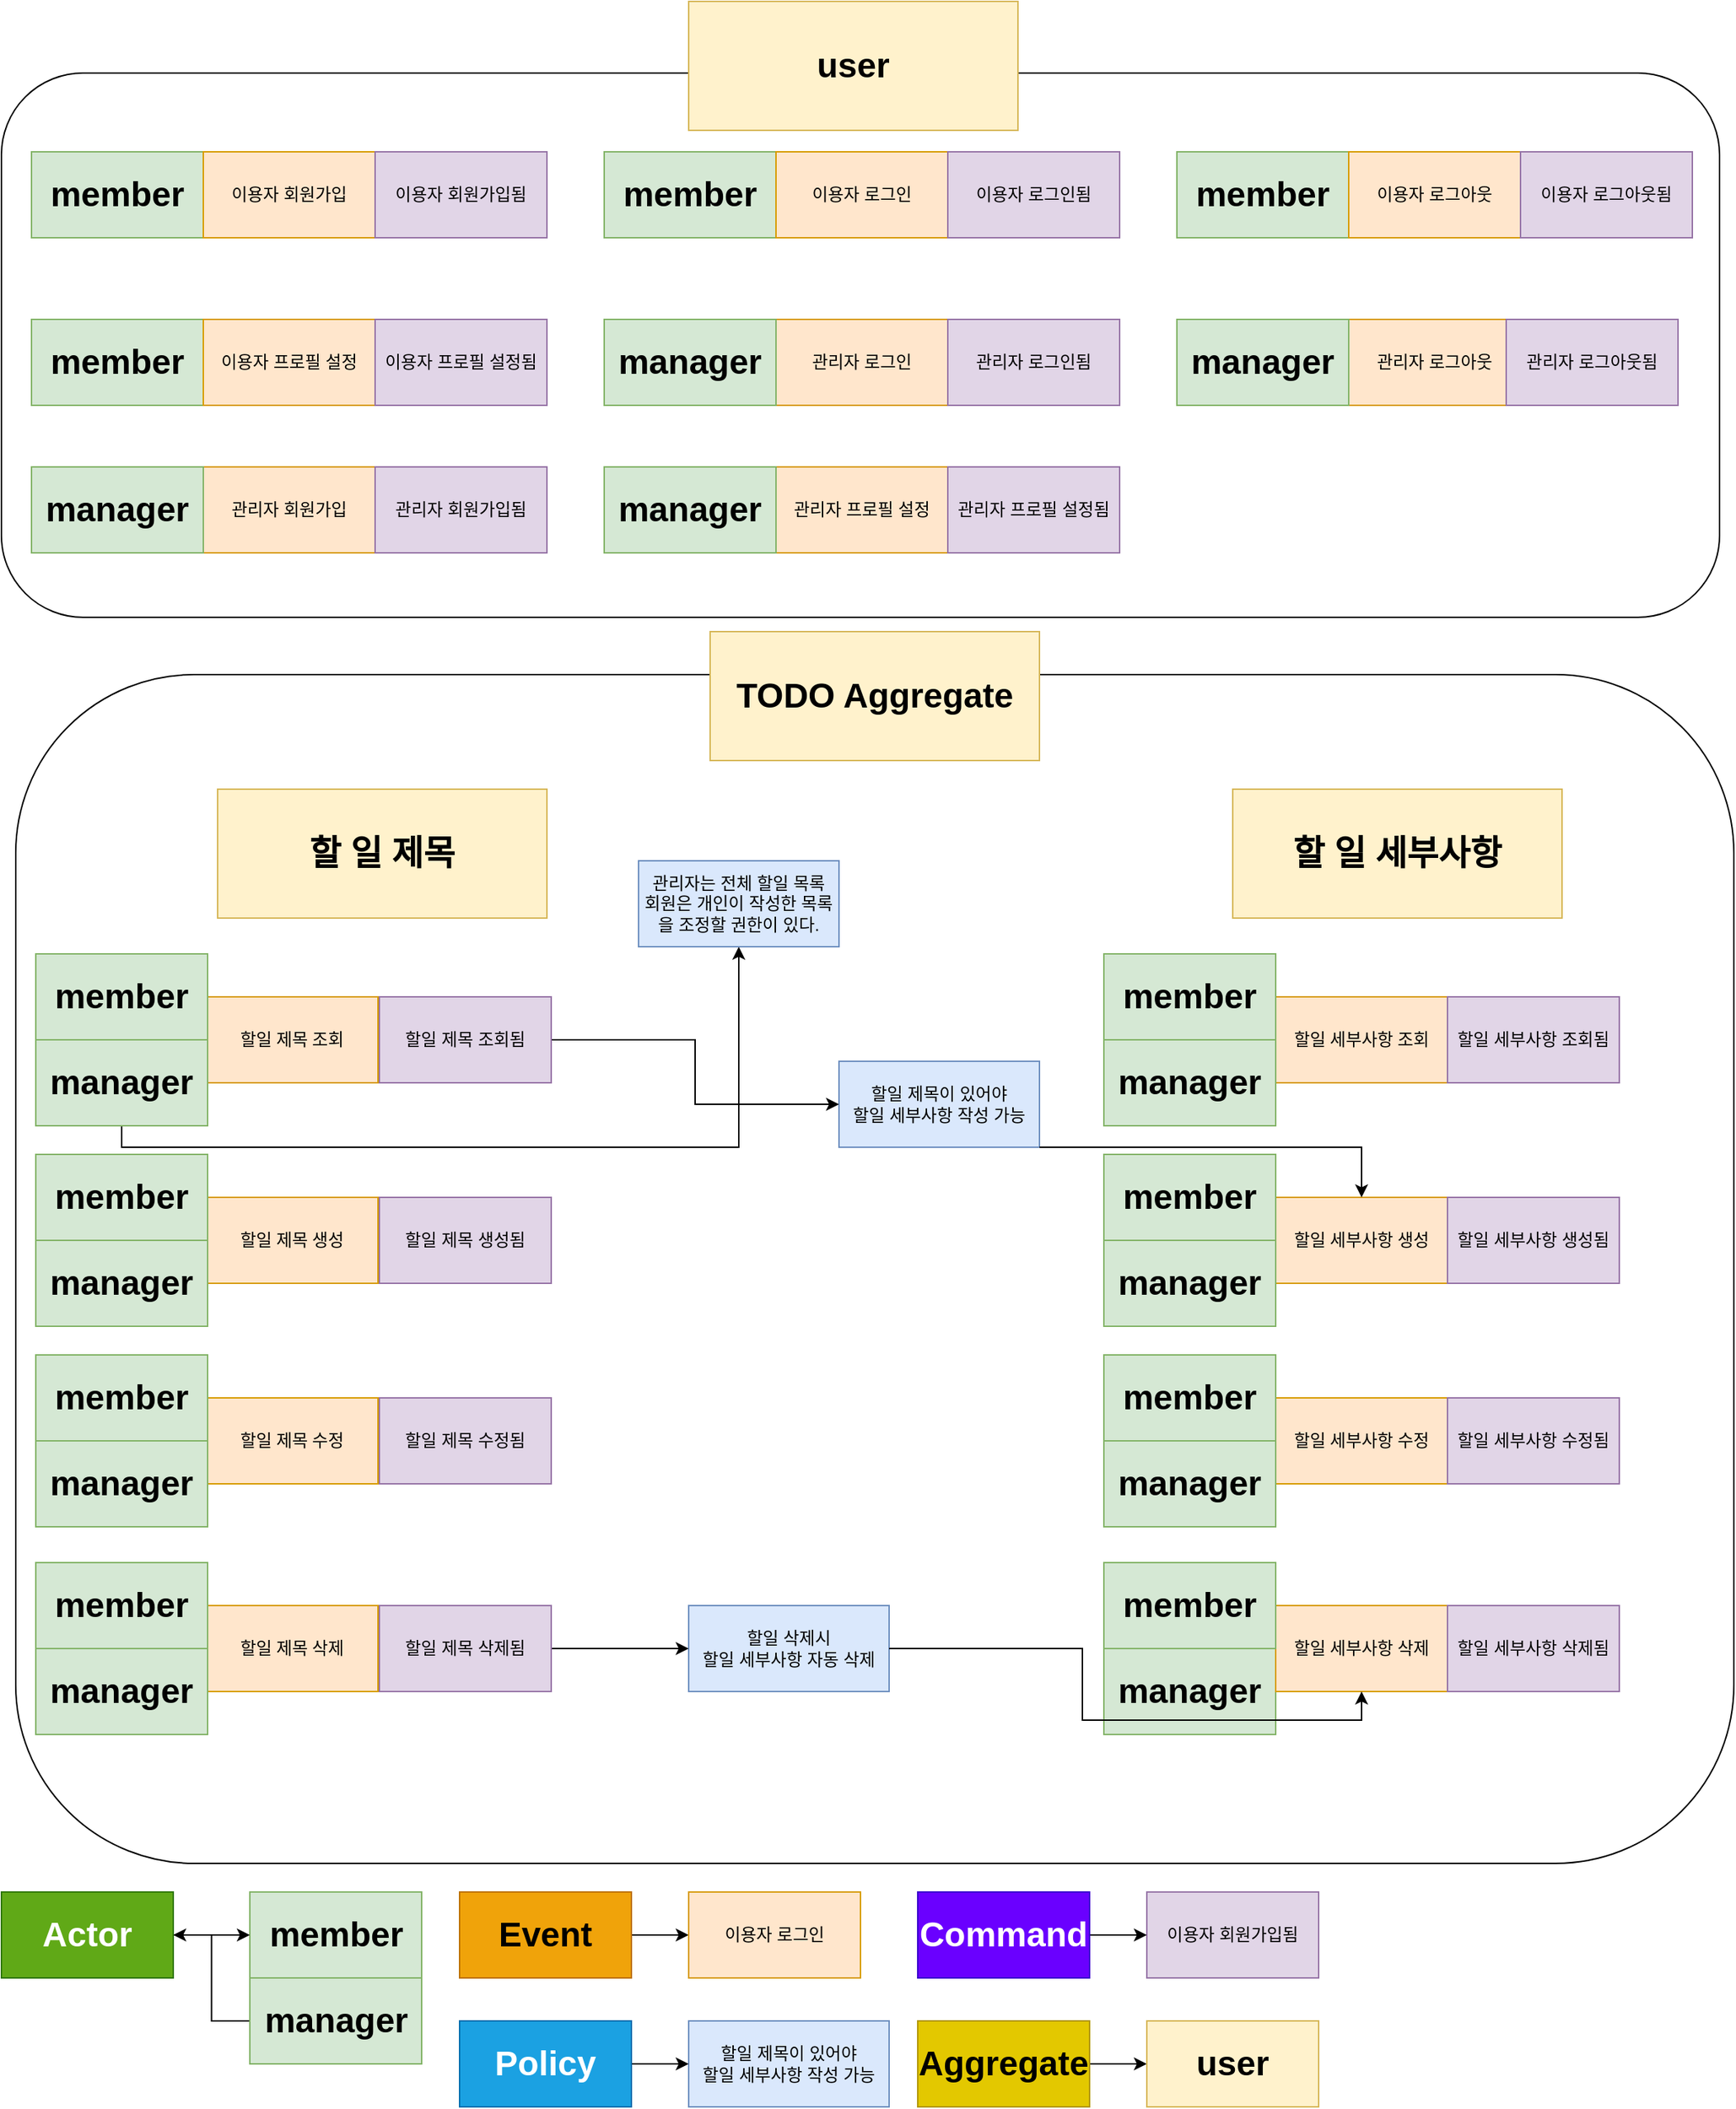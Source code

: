 <mxfile version="22.1.16" type="github">
  <diagram id="C5RBs43oDa-KdzZeNtuy" name="Page-1">
    <mxGraphModel dx="1208" dy="1627" grid="1" gridSize="10" guides="1" tooltips="1" connect="1" arrows="1" fold="1" page="1" pageScale="1" pageWidth="1169" pageHeight="827" math="0" shadow="0">
      <root>
        <mxCell id="WIyWlLk6GJQsqaUBKTNV-0" />
        <mxCell id="WIyWlLk6GJQsqaUBKTNV-1" parent="WIyWlLk6GJQsqaUBKTNV-0" />
        <mxCell id="Q-gjGeeIeIOGA0u1RUc8-88" value="" style="rounded=1;whiteSpace=wrap;html=1;" parent="WIyWlLk6GJQsqaUBKTNV-1" vertex="1">
          <mxGeometry x="10" y="-190" width="1200" height="830" as="geometry" />
        </mxCell>
        <mxCell id="Q-gjGeeIeIOGA0u1RUc8-86" value="" style="rounded=1;whiteSpace=wrap;html=1;" parent="WIyWlLk6GJQsqaUBKTNV-1" vertex="1">
          <mxGeometry y="-610" width="1200" height="380" as="geometry" />
        </mxCell>
        <mxCell id="Q-gjGeeIeIOGA0u1RUc8-0" value="&lt;h1&gt;member&lt;/h1&gt;" style="rounded=0;whiteSpace=wrap;html=1;fillColor=#d5e8d4;strokeColor=#82b366;" parent="WIyWlLk6GJQsqaUBKTNV-1" vertex="1">
          <mxGeometry x="21" y="-555" width="120" height="60" as="geometry" />
        </mxCell>
        <mxCell id="Q-gjGeeIeIOGA0u1RUc8-59" value="" style="edgeStyle=orthogonalEdgeStyle;rounded=0;orthogonalLoop=1;jettySize=auto;html=1;" parent="WIyWlLk6GJQsqaUBKTNV-1" source="Q-gjGeeIeIOGA0u1RUc8-1" target="Q-gjGeeIeIOGA0u1RUc8-56" edge="1">
          <mxGeometry relative="1" as="geometry" />
        </mxCell>
        <mxCell id="Q-gjGeeIeIOGA0u1RUc8-1" value="&lt;h1&gt;manager&lt;/h1&gt;" style="rounded=0;whiteSpace=wrap;html=1;fillColor=#d5e8d4;strokeColor=#82b366;" parent="WIyWlLk6GJQsqaUBKTNV-1" vertex="1">
          <mxGeometry x="173.5" y="720" width="120" height="60" as="geometry" />
        </mxCell>
        <mxCell id="Q-gjGeeIeIOGA0u1RUc8-4" value="이용자 회원가입" style="rounded=0;whiteSpace=wrap;html=1;fillColor=#ffe6cc;strokeColor=#d79b00;" parent="WIyWlLk6GJQsqaUBKTNV-1" vertex="1">
          <mxGeometry x="141" y="-555" width="120" height="60" as="geometry" />
        </mxCell>
        <mxCell id="Q-gjGeeIeIOGA0u1RUc8-8" value="관리자 회원가입" style="rounded=0;whiteSpace=wrap;html=1;fillColor=#ffe6cc;strokeColor=#d79b00;" parent="WIyWlLk6GJQsqaUBKTNV-1" vertex="1">
          <mxGeometry x="141" y="-335" width="120" height="60" as="geometry" />
        </mxCell>
        <mxCell id="Q-gjGeeIeIOGA0u1RUc8-12" value="할일 제목 조회" style="rounded=0;whiteSpace=wrap;html=1;fontFamily=Tahoma;fillColor=#ffe6cc;strokeColor=#d79b00;" parent="WIyWlLk6GJQsqaUBKTNV-1" vertex="1">
          <mxGeometry x="143" y="35" width="120" height="60" as="geometry" />
        </mxCell>
        <mxCell id="Q-gjGeeIeIOGA0u1RUc8-16" value="할일 세부사항 조회" style="rounded=0;whiteSpace=wrap;html=1;fontFamily=Tahoma;fillColor=#ffe6cc;strokeColor=#d79b00;" parent="WIyWlLk6GJQsqaUBKTNV-1" vertex="1">
          <mxGeometry x="890" y="35" width="120" height="60" as="geometry" />
        </mxCell>
        <mxCell id="Q-gjGeeIeIOGA0u1RUc8-20" value="할일 제목이 있어야&lt;br&gt;할일 세부사항 작성 가능" style="rounded=0;whiteSpace=wrap;html=1;fillColor=#dae8fc;strokeColor=#6c8ebf;" parent="WIyWlLk6GJQsqaUBKTNV-1" vertex="1">
          <mxGeometry x="585" y="80" width="140" height="60" as="geometry" />
        </mxCell>
        <mxCell id="Q-gjGeeIeIOGA0u1RUc8-21" value="할일 삭제시&lt;br&gt;할일 세부사항 자동 삭제" style="rounded=0;whiteSpace=wrap;html=1;fillColor=#dae8fc;strokeColor=#6c8ebf;" parent="WIyWlLk6GJQsqaUBKTNV-1" vertex="1">
          <mxGeometry x="480" y="460" width="140" height="60" as="geometry" />
        </mxCell>
        <mxCell id="Q-gjGeeIeIOGA0u1RUc8-22" value="&lt;h1&gt;user&lt;/h1&gt;" style="rounded=0;whiteSpace=wrap;html=1;fillColor=#fff2cc;strokeColor=#d6b656;" parent="WIyWlLk6GJQsqaUBKTNV-1" vertex="1">
          <mxGeometry x="480" y="-660" width="230" height="90" as="geometry" />
        </mxCell>
        <mxCell id="Q-gjGeeIeIOGA0u1RUc8-48" value="이용자 회원가입됨" style="rounded=0;whiteSpace=wrap;html=1;fillColor=#e1d5e7;strokeColor=#9673a6;" parent="WIyWlLk6GJQsqaUBKTNV-1" vertex="1">
          <mxGeometry x="261" y="-555" width="120" height="60" as="geometry" />
        </mxCell>
        <mxCell id="Q-gjGeeIeIOGA0u1RUc8-49" value="&lt;h1&gt;member&lt;/h1&gt;" style="rounded=0;whiteSpace=wrap;html=1;fillColor=#d5e8d4;strokeColor=#82b366;" parent="WIyWlLk6GJQsqaUBKTNV-1" vertex="1">
          <mxGeometry x="421" y="-555" width="120" height="60" as="geometry" />
        </mxCell>
        <mxCell id="Q-gjGeeIeIOGA0u1RUc8-50" value="이용자 로그인" style="rounded=0;whiteSpace=wrap;html=1;fillColor=#ffe6cc;strokeColor=#d79b00;" parent="WIyWlLk6GJQsqaUBKTNV-1" vertex="1">
          <mxGeometry x="541" y="-555" width="120" height="60" as="geometry" />
        </mxCell>
        <mxCell id="Q-gjGeeIeIOGA0u1RUc8-51" value="이용자 로그인됨" style="rounded=0;whiteSpace=wrap;html=1;fillColor=#e1d5e7;strokeColor=#9673a6;" parent="WIyWlLk6GJQsqaUBKTNV-1" vertex="1">
          <mxGeometry x="661" y="-555" width="120" height="60" as="geometry" />
        </mxCell>
        <mxCell id="Q-gjGeeIeIOGA0u1RUc8-52" value="&lt;h1&gt;member&lt;/h1&gt;" style="rounded=0;whiteSpace=wrap;html=1;fillColor=#d5e8d4;strokeColor=#82b366;" parent="WIyWlLk6GJQsqaUBKTNV-1" vertex="1">
          <mxGeometry x="821" y="-555" width="120" height="60" as="geometry" />
        </mxCell>
        <mxCell id="Q-gjGeeIeIOGA0u1RUc8-53" value="이용자 로그아웃" style="rounded=0;whiteSpace=wrap;html=1;fillColor=#ffe6cc;strokeColor=#d79b00;" parent="WIyWlLk6GJQsqaUBKTNV-1" vertex="1">
          <mxGeometry x="941" y="-555" width="120" height="60" as="geometry" />
        </mxCell>
        <mxCell id="Q-gjGeeIeIOGA0u1RUc8-54" value="이용자 로그아웃됨" style="rounded=0;whiteSpace=wrap;html=1;fillColor=#e1d5e7;strokeColor=#9673a6;" parent="WIyWlLk6GJQsqaUBKTNV-1" vertex="1">
          <mxGeometry x="1061" y="-555" width="120" height="60" as="geometry" />
        </mxCell>
        <mxCell id="Q-gjGeeIeIOGA0u1RUc8-55" value="&lt;h1&gt;member&lt;/h1&gt;" style="rounded=0;whiteSpace=wrap;html=1;fillColor=#d5e8d4;strokeColor=#82b366;" parent="WIyWlLk6GJQsqaUBKTNV-1" vertex="1">
          <mxGeometry x="173.5" y="660" width="120" height="60" as="geometry" />
        </mxCell>
        <mxCell id="Q-gjGeeIeIOGA0u1RUc8-58" value="" style="edgeStyle=orthogonalEdgeStyle;rounded=0;orthogonalLoop=1;jettySize=auto;html=1;" parent="WIyWlLk6GJQsqaUBKTNV-1" source="Q-gjGeeIeIOGA0u1RUc8-56" target="Q-gjGeeIeIOGA0u1RUc8-55" edge="1">
          <mxGeometry relative="1" as="geometry" />
        </mxCell>
        <mxCell id="Q-gjGeeIeIOGA0u1RUc8-56" value="&lt;h1&gt;Actor&lt;/h1&gt;" style="rounded=0;whiteSpace=wrap;html=1;fillColor=#60a917;strokeColor=#2D7600;fontColor=#ffffff;" parent="WIyWlLk6GJQsqaUBKTNV-1" vertex="1">
          <mxGeometry y="660" width="120" height="60" as="geometry" />
        </mxCell>
        <mxCell id="Q-gjGeeIeIOGA0u1RUc8-62" value="" style="edgeStyle=orthogonalEdgeStyle;rounded=0;orthogonalLoop=1;jettySize=auto;html=1;" parent="WIyWlLk6GJQsqaUBKTNV-1" source="Q-gjGeeIeIOGA0u1RUc8-60" target="Q-gjGeeIeIOGA0u1RUc8-61" edge="1">
          <mxGeometry relative="1" as="geometry" />
        </mxCell>
        <mxCell id="Q-gjGeeIeIOGA0u1RUc8-60" value="&lt;h1&gt;Event&lt;/h1&gt;" style="rounded=0;whiteSpace=wrap;html=1;fillColor=#f0a30a;strokeColor=#BD7000;fontColor=#000000;" parent="WIyWlLk6GJQsqaUBKTNV-1" vertex="1">
          <mxGeometry x="320" y="660" width="120" height="60" as="geometry" />
        </mxCell>
        <mxCell id="Q-gjGeeIeIOGA0u1RUc8-61" value="이용자 로그인" style="rounded=0;whiteSpace=wrap;html=1;fillColor=#ffe6cc;strokeColor=#d79b00;" parent="WIyWlLk6GJQsqaUBKTNV-1" vertex="1">
          <mxGeometry x="480" y="660" width="120" height="60" as="geometry" />
        </mxCell>
        <mxCell id="Q-gjGeeIeIOGA0u1RUc8-63" value="할일 제목이 있어야&lt;br&gt;할일 세부사항 작성 가능" style="rounded=0;whiteSpace=wrap;html=1;fillColor=#dae8fc;strokeColor=#6c8ebf;" parent="WIyWlLk6GJQsqaUBKTNV-1" vertex="1">
          <mxGeometry x="480" y="750" width="140" height="60" as="geometry" />
        </mxCell>
        <mxCell id="Q-gjGeeIeIOGA0u1RUc8-65" value="" style="edgeStyle=orthogonalEdgeStyle;rounded=0;orthogonalLoop=1;jettySize=auto;html=1;" parent="WIyWlLk6GJQsqaUBKTNV-1" source="Q-gjGeeIeIOGA0u1RUc8-64" target="Q-gjGeeIeIOGA0u1RUc8-63" edge="1">
          <mxGeometry relative="1" as="geometry" />
        </mxCell>
        <mxCell id="Q-gjGeeIeIOGA0u1RUc8-64" value="&lt;h1&gt;Policy&lt;/h1&gt;" style="rounded=0;whiteSpace=wrap;html=1;fillColor=#1ba1e2;strokeColor=#006EAF;fontColor=#ffffff;" parent="WIyWlLk6GJQsqaUBKTNV-1" vertex="1">
          <mxGeometry x="320" y="750" width="120" height="60" as="geometry" />
        </mxCell>
        <mxCell id="Q-gjGeeIeIOGA0u1RUc8-66" value="이용자 회원가입됨" style="rounded=0;whiteSpace=wrap;html=1;fillColor=#e1d5e7;strokeColor=#9673a6;" parent="WIyWlLk6GJQsqaUBKTNV-1" vertex="1">
          <mxGeometry x="800" y="660" width="120" height="60" as="geometry" />
        </mxCell>
        <mxCell id="Q-gjGeeIeIOGA0u1RUc8-68" value="" style="edgeStyle=orthogonalEdgeStyle;rounded=0;orthogonalLoop=1;jettySize=auto;html=1;" parent="WIyWlLk6GJQsqaUBKTNV-1" source="Q-gjGeeIeIOGA0u1RUc8-67" target="Q-gjGeeIeIOGA0u1RUc8-66" edge="1">
          <mxGeometry relative="1" as="geometry" />
        </mxCell>
        <mxCell id="Q-gjGeeIeIOGA0u1RUc8-67" value="&lt;h1&gt;Command&lt;/h1&gt;" style="rounded=0;whiteSpace=wrap;html=1;fillColor=#6a00ff;strokeColor=#3700CC;fontColor=#ffffff;" parent="WIyWlLk6GJQsqaUBKTNV-1" vertex="1">
          <mxGeometry x="640" y="660" width="120" height="60" as="geometry" />
        </mxCell>
        <mxCell id="Q-gjGeeIeIOGA0u1RUc8-71" value="" style="edgeStyle=orthogonalEdgeStyle;rounded=0;orthogonalLoop=1;jettySize=auto;html=1;" parent="WIyWlLk6GJQsqaUBKTNV-1" source="Q-gjGeeIeIOGA0u1RUc8-69" target="Q-gjGeeIeIOGA0u1RUc8-70" edge="1">
          <mxGeometry relative="1" as="geometry" />
        </mxCell>
        <mxCell id="Q-gjGeeIeIOGA0u1RUc8-69" value="&lt;h1&gt;Aggregate&lt;/h1&gt;" style="rounded=0;whiteSpace=wrap;html=1;fillColor=#e3c800;strokeColor=#B09500;fontColor=#000000;" parent="WIyWlLk6GJQsqaUBKTNV-1" vertex="1">
          <mxGeometry x="640" y="750" width="120" height="60" as="geometry" />
        </mxCell>
        <mxCell id="Q-gjGeeIeIOGA0u1RUc8-70" value="&lt;h1&gt;user&lt;/h1&gt;" style="rounded=0;whiteSpace=wrap;html=1;fillColor=#fff2cc;strokeColor=#d6b656;" parent="WIyWlLk6GJQsqaUBKTNV-1" vertex="1">
          <mxGeometry x="800" y="750" width="120" height="60" as="geometry" />
        </mxCell>
        <mxCell id="Q-gjGeeIeIOGA0u1RUc8-72" value="&lt;h1&gt;manager&lt;/h1&gt;" style="rounded=0;whiteSpace=wrap;html=1;fillColor=#d5e8d4;strokeColor=#82b366;" parent="WIyWlLk6GJQsqaUBKTNV-1" vertex="1">
          <mxGeometry x="21" y="-335" width="120" height="60" as="geometry" />
        </mxCell>
        <mxCell id="Q-gjGeeIeIOGA0u1RUc8-73" value="관리자 회원가입됨" style="rounded=0;whiteSpace=wrap;html=1;fillColor=#e1d5e7;strokeColor=#9673a6;" parent="WIyWlLk6GJQsqaUBKTNV-1" vertex="1">
          <mxGeometry x="261" y="-335" width="120" height="60" as="geometry" />
        </mxCell>
        <mxCell id="Q-gjGeeIeIOGA0u1RUc8-74" value="관리자 로그인" style="rounded=0;whiteSpace=wrap;html=1;fillColor=#ffe6cc;strokeColor=#d79b00;" parent="WIyWlLk6GJQsqaUBKTNV-1" vertex="1">
          <mxGeometry x="541" y="-438" width="120" height="60" as="geometry" />
        </mxCell>
        <mxCell id="Q-gjGeeIeIOGA0u1RUc8-75" value="&lt;h1&gt;manager&lt;/h1&gt;" style="rounded=0;whiteSpace=wrap;html=1;fillColor=#d5e8d4;strokeColor=#82b366;" parent="WIyWlLk6GJQsqaUBKTNV-1" vertex="1">
          <mxGeometry x="421" y="-438" width="120" height="60" as="geometry" />
        </mxCell>
        <mxCell id="Q-gjGeeIeIOGA0u1RUc8-76" value="관리자 로그인됨" style="rounded=0;whiteSpace=wrap;html=1;fillColor=#e1d5e7;strokeColor=#9673a6;" parent="WIyWlLk6GJQsqaUBKTNV-1" vertex="1">
          <mxGeometry x="661" y="-438" width="120" height="60" as="geometry" />
        </mxCell>
        <mxCell id="Q-gjGeeIeIOGA0u1RUc8-77" value="관리자 로그아웃" style="rounded=0;whiteSpace=wrap;html=1;fillColor=#ffe6cc;strokeColor=#d79b00;" parent="WIyWlLk6GJQsqaUBKTNV-1" vertex="1">
          <mxGeometry x="941" y="-438" width="120" height="60" as="geometry" />
        </mxCell>
        <mxCell id="Q-gjGeeIeIOGA0u1RUc8-78" value="&lt;h1&gt;manager&lt;/h1&gt;" style="rounded=0;whiteSpace=wrap;html=1;fillColor=#d5e8d4;strokeColor=#82b366;" parent="WIyWlLk6GJQsqaUBKTNV-1" vertex="1">
          <mxGeometry x="821" y="-438" width="120" height="60" as="geometry" />
        </mxCell>
        <mxCell id="Q-gjGeeIeIOGA0u1RUc8-79" value="관리자 로그아웃됨" style="rounded=0;whiteSpace=wrap;html=1;fillColor=#e1d5e7;strokeColor=#9673a6;" parent="WIyWlLk6GJQsqaUBKTNV-1" vertex="1">
          <mxGeometry x="1051" y="-438" width="120" height="60" as="geometry" />
        </mxCell>
        <mxCell id="Q-gjGeeIeIOGA0u1RUc8-80" value="&lt;h1&gt;member&lt;/h1&gt;" style="rounded=0;whiteSpace=wrap;html=1;fillColor=#d5e8d4;strokeColor=#82b366;" parent="WIyWlLk6GJQsqaUBKTNV-1" vertex="1">
          <mxGeometry x="21" y="-438" width="120" height="60" as="geometry" />
        </mxCell>
        <mxCell id="Q-gjGeeIeIOGA0u1RUc8-81" value="이용자 프로필 설정" style="rounded=0;whiteSpace=wrap;html=1;fillColor=#ffe6cc;strokeColor=#d79b00;" parent="WIyWlLk6GJQsqaUBKTNV-1" vertex="1">
          <mxGeometry x="141" y="-438" width="120" height="60" as="geometry" />
        </mxCell>
        <mxCell id="Q-gjGeeIeIOGA0u1RUc8-82" value="이용자 프로필 설정됨" style="rounded=0;whiteSpace=wrap;html=1;fillColor=#e1d5e7;strokeColor=#9673a6;" parent="WIyWlLk6GJQsqaUBKTNV-1" vertex="1">
          <mxGeometry x="261" y="-438" width="120" height="60" as="geometry" />
        </mxCell>
        <mxCell id="Q-gjGeeIeIOGA0u1RUc8-83" value="관리자 프로필 설정" style="rounded=0;whiteSpace=wrap;html=1;fillColor=#ffe6cc;strokeColor=#d79b00;" parent="WIyWlLk6GJQsqaUBKTNV-1" vertex="1">
          <mxGeometry x="541" y="-335" width="120" height="60" as="geometry" />
        </mxCell>
        <mxCell id="Q-gjGeeIeIOGA0u1RUc8-84" value="&lt;h1&gt;manager&lt;/h1&gt;" style="rounded=0;whiteSpace=wrap;html=1;fillColor=#d5e8d4;strokeColor=#82b366;" parent="WIyWlLk6GJQsqaUBKTNV-1" vertex="1">
          <mxGeometry x="421" y="-335" width="120" height="60" as="geometry" />
        </mxCell>
        <mxCell id="Q-gjGeeIeIOGA0u1RUc8-85" value="관리자 프로필 설정됨" style="rounded=0;whiteSpace=wrap;html=1;fillColor=#e1d5e7;strokeColor=#9673a6;" parent="WIyWlLk6GJQsqaUBKTNV-1" vertex="1">
          <mxGeometry x="661" y="-335" width="120" height="60" as="geometry" />
        </mxCell>
        <mxCell id="Q-gjGeeIeIOGA0u1RUc8-87" value="&lt;h1 style=&quot;border-color: var(--border-color);&quot;&gt;TODO Aggregate&lt;/h1&gt;" style="rounded=0;whiteSpace=wrap;html=1;fillColor=#fff2cc;strokeColor=#d6b656;" parent="WIyWlLk6GJQsqaUBKTNV-1" vertex="1">
          <mxGeometry x="495" y="-220" width="230" height="90" as="geometry" />
        </mxCell>
        <mxCell id="Q-gjGeeIeIOGA0u1RUc8-89" value="&lt;h1 style=&quot;border-color: var(--border-color);&quot;&gt;할 일 제목&lt;/h1&gt;" style="rounded=0;whiteSpace=wrap;html=1;fillColor=#fff2cc;strokeColor=#d6b656;" parent="WIyWlLk6GJQsqaUBKTNV-1" vertex="1">
          <mxGeometry x="151" y="-110" width="230" height="90" as="geometry" />
        </mxCell>
        <mxCell id="Q-gjGeeIeIOGA0u1RUc8-90" value="&lt;h1 style=&quot;border-color: var(--border-color);&quot;&gt;할 일 세부사항&lt;/h1&gt;" style="rounded=0;whiteSpace=wrap;html=1;fillColor=#fff2cc;strokeColor=#d6b656;" parent="WIyWlLk6GJQsqaUBKTNV-1" vertex="1">
          <mxGeometry x="860" y="-110" width="230" height="90" as="geometry" />
        </mxCell>
        <mxCell id="Nh4K_ZSAPmaA92jvr4Qg-22" style="edgeStyle=orthogonalEdgeStyle;rounded=0;orthogonalLoop=1;jettySize=auto;html=1;entryX=0.5;entryY=1;entryDx=0;entryDy=0;" edge="1" parent="WIyWlLk6GJQsqaUBKTNV-1" source="Q-gjGeeIeIOGA0u1RUc8-91" target="Nh4K_ZSAPmaA92jvr4Qg-1">
          <mxGeometry relative="1" as="geometry">
            <Array as="points">
              <mxPoint x="84" y="140" />
              <mxPoint x="515" y="140" />
            </Array>
          </mxGeometry>
        </mxCell>
        <mxCell id="Q-gjGeeIeIOGA0u1RUc8-91" value="&lt;h1&gt;manager&lt;/h1&gt;" style="rounded=0;whiteSpace=wrap;html=1;fillColor=#d5e8d4;strokeColor=#82b366;" parent="WIyWlLk6GJQsqaUBKTNV-1" vertex="1">
          <mxGeometry x="24" y="65" width="120" height="60" as="geometry" />
        </mxCell>
        <mxCell id="Q-gjGeeIeIOGA0u1RUc8-92" value="&lt;h1&gt;member&lt;/h1&gt;" style="rounded=0;whiteSpace=wrap;html=1;fillColor=#d5e8d4;strokeColor=#82b366;" parent="WIyWlLk6GJQsqaUBKTNV-1" vertex="1">
          <mxGeometry x="24" y="5" width="120" height="60" as="geometry" />
        </mxCell>
        <mxCell id="Nh4K_ZSAPmaA92jvr4Qg-19" style="edgeStyle=orthogonalEdgeStyle;rounded=0;orthogonalLoop=1;jettySize=auto;html=1;" edge="1" parent="WIyWlLk6GJQsqaUBKTNV-1" source="Q-gjGeeIeIOGA0u1RUc8-93" target="Q-gjGeeIeIOGA0u1RUc8-20">
          <mxGeometry relative="1" as="geometry" />
        </mxCell>
        <mxCell id="Q-gjGeeIeIOGA0u1RUc8-93" value="할일 제목 조회됨" style="rounded=0;whiteSpace=wrap;html=1;fillColor=#e1d5e7;strokeColor=#9673a6;" parent="WIyWlLk6GJQsqaUBKTNV-1" vertex="1">
          <mxGeometry x="264" y="35" width="120" height="60" as="geometry" />
        </mxCell>
        <mxCell id="Q-gjGeeIeIOGA0u1RUc8-94" value="할일 제목 생성" style="rounded=0;whiteSpace=wrap;html=1;fontFamily=Tahoma;fillColor=#ffe6cc;strokeColor=#d79b00;" parent="WIyWlLk6GJQsqaUBKTNV-1" vertex="1">
          <mxGeometry x="143" y="175" width="120" height="60" as="geometry" />
        </mxCell>
        <mxCell id="Q-gjGeeIeIOGA0u1RUc8-95" value="&lt;h1&gt;manager&lt;/h1&gt;" style="rounded=0;whiteSpace=wrap;html=1;fillColor=#d5e8d4;strokeColor=#82b366;" parent="WIyWlLk6GJQsqaUBKTNV-1" vertex="1">
          <mxGeometry x="24" y="205" width="120" height="60" as="geometry" />
        </mxCell>
        <mxCell id="Q-gjGeeIeIOGA0u1RUc8-96" value="&lt;h1&gt;member&lt;/h1&gt;" style="rounded=0;whiteSpace=wrap;html=1;fillColor=#d5e8d4;strokeColor=#82b366;" parent="WIyWlLk6GJQsqaUBKTNV-1" vertex="1">
          <mxGeometry x="24" y="145" width="120" height="60" as="geometry" />
        </mxCell>
        <mxCell id="Q-gjGeeIeIOGA0u1RUc8-97" value="할일 제목 생성됨" style="rounded=0;whiteSpace=wrap;html=1;fillColor=#e1d5e7;strokeColor=#9673a6;" parent="WIyWlLk6GJQsqaUBKTNV-1" vertex="1">
          <mxGeometry x="264" y="175" width="120" height="60" as="geometry" />
        </mxCell>
        <mxCell id="Q-gjGeeIeIOGA0u1RUc8-98" value="할일 제목 수정" style="rounded=0;whiteSpace=wrap;html=1;fontFamily=Tahoma;fillColor=#ffe6cc;strokeColor=#d79b00;" parent="WIyWlLk6GJQsqaUBKTNV-1" vertex="1">
          <mxGeometry x="143" y="315" width="120" height="60" as="geometry" />
        </mxCell>
        <mxCell id="Q-gjGeeIeIOGA0u1RUc8-99" value="&lt;h1&gt;manager&lt;/h1&gt;" style="rounded=0;whiteSpace=wrap;html=1;fillColor=#d5e8d4;strokeColor=#82b366;" parent="WIyWlLk6GJQsqaUBKTNV-1" vertex="1">
          <mxGeometry x="24" y="345" width="120" height="60" as="geometry" />
        </mxCell>
        <mxCell id="Q-gjGeeIeIOGA0u1RUc8-100" value="&lt;h1&gt;member&lt;/h1&gt;" style="rounded=0;whiteSpace=wrap;html=1;fillColor=#d5e8d4;strokeColor=#82b366;" parent="WIyWlLk6GJQsqaUBKTNV-1" vertex="1">
          <mxGeometry x="24" y="285" width="120" height="60" as="geometry" />
        </mxCell>
        <mxCell id="Q-gjGeeIeIOGA0u1RUc8-101" value="할일 제목 수정됨" style="rounded=0;whiteSpace=wrap;html=1;fillColor=#e1d5e7;strokeColor=#9673a6;" parent="WIyWlLk6GJQsqaUBKTNV-1" vertex="1">
          <mxGeometry x="264" y="315" width="120" height="60" as="geometry" />
        </mxCell>
        <mxCell id="Q-gjGeeIeIOGA0u1RUc8-102" value="할일 제목 삭제" style="rounded=0;whiteSpace=wrap;html=1;fontFamily=Tahoma;fillColor=#ffe6cc;strokeColor=#d79b00;" parent="WIyWlLk6GJQsqaUBKTNV-1" vertex="1">
          <mxGeometry x="143" y="460" width="120" height="60" as="geometry" />
        </mxCell>
        <mxCell id="Q-gjGeeIeIOGA0u1RUc8-103" value="&lt;h1&gt;manager&lt;/h1&gt;" style="rounded=0;whiteSpace=wrap;html=1;fillColor=#d5e8d4;strokeColor=#82b366;" parent="WIyWlLk6GJQsqaUBKTNV-1" vertex="1">
          <mxGeometry x="24" y="490" width="120" height="60" as="geometry" />
        </mxCell>
        <mxCell id="Q-gjGeeIeIOGA0u1RUc8-104" value="&lt;h1&gt;member&lt;/h1&gt;" style="rounded=0;whiteSpace=wrap;html=1;fillColor=#d5e8d4;strokeColor=#82b366;" parent="WIyWlLk6GJQsqaUBKTNV-1" vertex="1">
          <mxGeometry x="24" y="430" width="120" height="60" as="geometry" />
        </mxCell>
        <mxCell id="Nh4K_ZSAPmaA92jvr4Qg-17" value="" style="edgeStyle=orthogonalEdgeStyle;rounded=0;orthogonalLoop=1;jettySize=auto;html=1;" edge="1" parent="WIyWlLk6GJQsqaUBKTNV-1" source="Q-gjGeeIeIOGA0u1RUc8-105" target="Q-gjGeeIeIOGA0u1RUc8-21">
          <mxGeometry relative="1" as="geometry" />
        </mxCell>
        <mxCell id="Q-gjGeeIeIOGA0u1RUc8-105" value="할일 제목 삭제됨" style="rounded=0;whiteSpace=wrap;html=1;fillColor=#e1d5e7;strokeColor=#9673a6;" parent="WIyWlLk6GJQsqaUBKTNV-1" vertex="1">
          <mxGeometry x="264" y="460" width="120" height="60" as="geometry" />
        </mxCell>
        <mxCell id="Nh4K_ZSAPmaA92jvr4Qg-1" value="관리자는 전체 할일 목록&lt;br&gt;회원은 개인이 작성한 목록을 조정할 권한이 있다." style="rounded=0;whiteSpace=wrap;html=1;fillColor=#dae8fc;strokeColor=#6c8ebf;" vertex="1" parent="WIyWlLk6GJQsqaUBKTNV-1">
          <mxGeometry x="445" y="-60" width="140" height="60" as="geometry" />
        </mxCell>
        <mxCell id="Nh4K_ZSAPmaA92jvr4Qg-2" value="&lt;h1&gt;manager&lt;/h1&gt;" style="rounded=0;whiteSpace=wrap;html=1;fillColor=#d5e8d4;strokeColor=#82b366;" vertex="1" parent="WIyWlLk6GJQsqaUBKTNV-1">
          <mxGeometry x="770" y="65" width="120" height="60" as="geometry" />
        </mxCell>
        <mxCell id="Nh4K_ZSAPmaA92jvr4Qg-3" value="&lt;h1&gt;member&lt;/h1&gt;" style="rounded=0;whiteSpace=wrap;html=1;fillColor=#d5e8d4;strokeColor=#82b366;" vertex="1" parent="WIyWlLk6GJQsqaUBKTNV-1">
          <mxGeometry x="770" y="5" width="120" height="60" as="geometry" />
        </mxCell>
        <mxCell id="Nh4K_ZSAPmaA92jvr4Qg-4" value="할일 세부사항 조회됨" style="rounded=0;whiteSpace=wrap;html=1;fillColor=#e1d5e7;strokeColor=#9673a6;" vertex="1" parent="WIyWlLk6GJQsqaUBKTNV-1">
          <mxGeometry x="1010" y="35" width="120" height="60" as="geometry" />
        </mxCell>
        <mxCell id="Nh4K_ZSAPmaA92jvr4Qg-5" value="할일 세부사항 생성" style="rounded=0;whiteSpace=wrap;html=1;fontFamily=Tahoma;fillColor=#ffe6cc;strokeColor=#d79b00;" vertex="1" parent="WIyWlLk6GJQsqaUBKTNV-1">
          <mxGeometry x="890" y="175" width="120" height="60" as="geometry" />
        </mxCell>
        <mxCell id="Nh4K_ZSAPmaA92jvr4Qg-6" value="&lt;h1&gt;manager&lt;/h1&gt;" style="rounded=0;whiteSpace=wrap;html=1;fillColor=#d5e8d4;strokeColor=#82b366;" vertex="1" parent="WIyWlLk6GJQsqaUBKTNV-1">
          <mxGeometry x="770" y="205" width="120" height="60" as="geometry" />
        </mxCell>
        <mxCell id="Nh4K_ZSAPmaA92jvr4Qg-7" value="&lt;h1&gt;member&lt;/h1&gt;" style="rounded=0;whiteSpace=wrap;html=1;fillColor=#d5e8d4;strokeColor=#82b366;" vertex="1" parent="WIyWlLk6GJQsqaUBKTNV-1">
          <mxGeometry x="770" y="145" width="120" height="60" as="geometry" />
        </mxCell>
        <mxCell id="Nh4K_ZSAPmaA92jvr4Qg-8" value="할일 세부사항 생성됨" style="rounded=0;whiteSpace=wrap;html=1;fillColor=#e1d5e7;strokeColor=#9673a6;" vertex="1" parent="WIyWlLk6GJQsqaUBKTNV-1">
          <mxGeometry x="1010" y="175" width="120" height="60" as="geometry" />
        </mxCell>
        <mxCell id="Nh4K_ZSAPmaA92jvr4Qg-9" value="할일 세부사항 수정" style="rounded=0;whiteSpace=wrap;html=1;fontFamily=Tahoma;fillColor=#ffe6cc;strokeColor=#d79b00;" vertex="1" parent="WIyWlLk6GJQsqaUBKTNV-1">
          <mxGeometry x="890" y="315" width="120" height="60" as="geometry" />
        </mxCell>
        <mxCell id="Nh4K_ZSAPmaA92jvr4Qg-10" value="&lt;h1&gt;manager&lt;/h1&gt;" style="rounded=0;whiteSpace=wrap;html=1;fillColor=#d5e8d4;strokeColor=#82b366;" vertex="1" parent="WIyWlLk6GJQsqaUBKTNV-1">
          <mxGeometry x="770" y="345" width="120" height="60" as="geometry" />
        </mxCell>
        <mxCell id="Nh4K_ZSAPmaA92jvr4Qg-14" value="&lt;h1&gt;manager&lt;/h1&gt;" style="rounded=0;whiteSpace=wrap;html=1;fillColor=#d5e8d4;strokeColor=#82b366;" vertex="1" parent="WIyWlLk6GJQsqaUBKTNV-1">
          <mxGeometry x="770" y="490" width="120" height="60" as="geometry" />
        </mxCell>
        <mxCell id="Nh4K_ZSAPmaA92jvr4Qg-11" value="&lt;h1&gt;member&lt;/h1&gt;" style="rounded=0;whiteSpace=wrap;html=1;fillColor=#d5e8d4;strokeColor=#82b366;" vertex="1" parent="WIyWlLk6GJQsqaUBKTNV-1">
          <mxGeometry x="770" y="285" width="120" height="60" as="geometry" />
        </mxCell>
        <mxCell id="Nh4K_ZSAPmaA92jvr4Qg-12" value="할일 세부사항 수정됨" style="rounded=0;whiteSpace=wrap;html=1;fillColor=#e1d5e7;strokeColor=#9673a6;" vertex="1" parent="WIyWlLk6GJQsqaUBKTNV-1">
          <mxGeometry x="1010" y="315" width="120" height="60" as="geometry" />
        </mxCell>
        <mxCell id="Nh4K_ZSAPmaA92jvr4Qg-13" value="할일 세부사항 삭제" style="rounded=0;whiteSpace=wrap;html=1;fontFamily=Tahoma;fillColor=#ffe6cc;strokeColor=#d79b00;" vertex="1" parent="WIyWlLk6GJQsqaUBKTNV-1">
          <mxGeometry x="890" y="460" width="120" height="60" as="geometry" />
        </mxCell>
        <mxCell id="Nh4K_ZSAPmaA92jvr4Qg-15" value="&lt;h1&gt;member&lt;/h1&gt;" style="rounded=0;whiteSpace=wrap;html=1;fillColor=#d5e8d4;strokeColor=#82b366;" vertex="1" parent="WIyWlLk6GJQsqaUBKTNV-1">
          <mxGeometry x="770" y="430" width="120" height="60" as="geometry" />
        </mxCell>
        <mxCell id="Nh4K_ZSAPmaA92jvr4Qg-16" value="할일 세부사항 삭제됨" style="rounded=0;whiteSpace=wrap;html=1;fillColor=#e1d5e7;strokeColor=#9673a6;" vertex="1" parent="WIyWlLk6GJQsqaUBKTNV-1">
          <mxGeometry x="1010" y="460" width="120" height="60" as="geometry" />
        </mxCell>
        <mxCell id="Nh4K_ZSAPmaA92jvr4Qg-18" style="edgeStyle=orthogonalEdgeStyle;rounded=0;orthogonalLoop=1;jettySize=auto;html=1;entryX=0.5;entryY=1;entryDx=0;entryDy=0;" edge="1" parent="WIyWlLk6GJQsqaUBKTNV-1" source="Q-gjGeeIeIOGA0u1RUc8-21" target="Nh4K_ZSAPmaA92jvr4Qg-13">
          <mxGeometry relative="1" as="geometry" />
        </mxCell>
        <mxCell id="Nh4K_ZSAPmaA92jvr4Qg-20" style="edgeStyle=orthogonalEdgeStyle;rounded=0;orthogonalLoop=1;jettySize=auto;html=1;" edge="1" parent="WIyWlLk6GJQsqaUBKTNV-1" source="Q-gjGeeIeIOGA0u1RUc8-20" target="Nh4K_ZSAPmaA92jvr4Qg-5">
          <mxGeometry relative="1" as="geometry">
            <Array as="points">
              <mxPoint x="950" y="140" />
            </Array>
          </mxGeometry>
        </mxCell>
      </root>
    </mxGraphModel>
  </diagram>
</mxfile>
